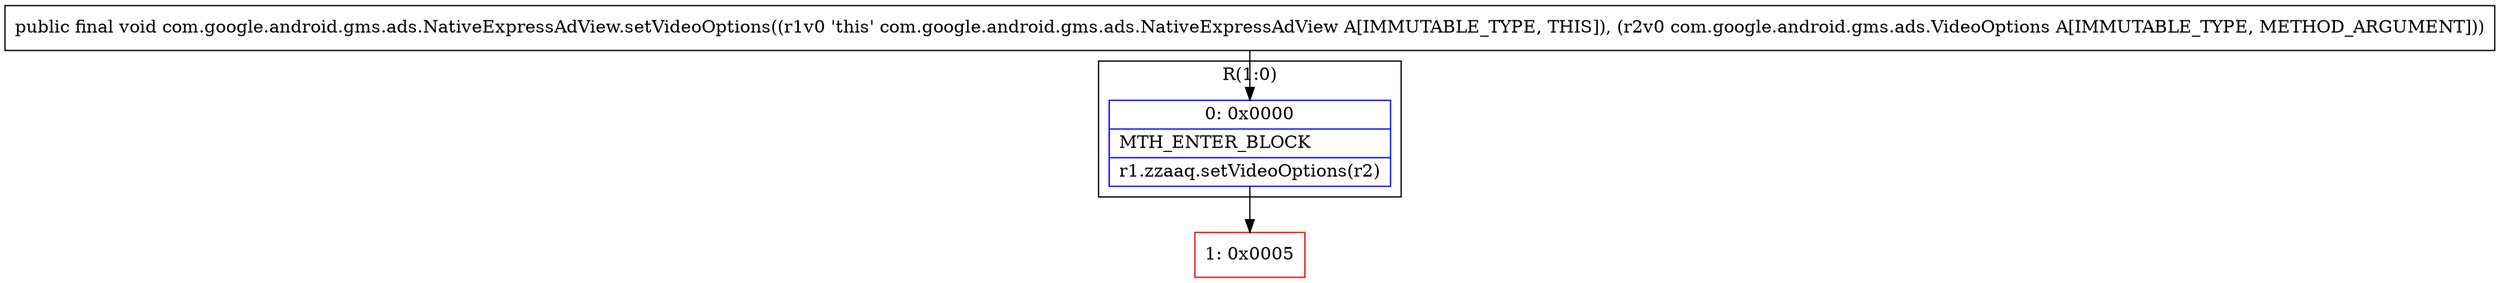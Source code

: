 digraph "CFG forcom.google.android.gms.ads.NativeExpressAdView.setVideoOptions(Lcom\/google\/android\/gms\/ads\/VideoOptions;)V" {
subgraph cluster_Region_422127551 {
label = "R(1:0)";
node [shape=record,color=blue];
Node_0 [shape=record,label="{0\:\ 0x0000|MTH_ENTER_BLOCK\l|r1.zzaaq.setVideoOptions(r2)\l}"];
}
Node_1 [shape=record,color=red,label="{1\:\ 0x0005}"];
MethodNode[shape=record,label="{public final void com.google.android.gms.ads.NativeExpressAdView.setVideoOptions((r1v0 'this' com.google.android.gms.ads.NativeExpressAdView A[IMMUTABLE_TYPE, THIS]), (r2v0 com.google.android.gms.ads.VideoOptions A[IMMUTABLE_TYPE, METHOD_ARGUMENT])) }"];
MethodNode -> Node_0;
Node_0 -> Node_1;
}

